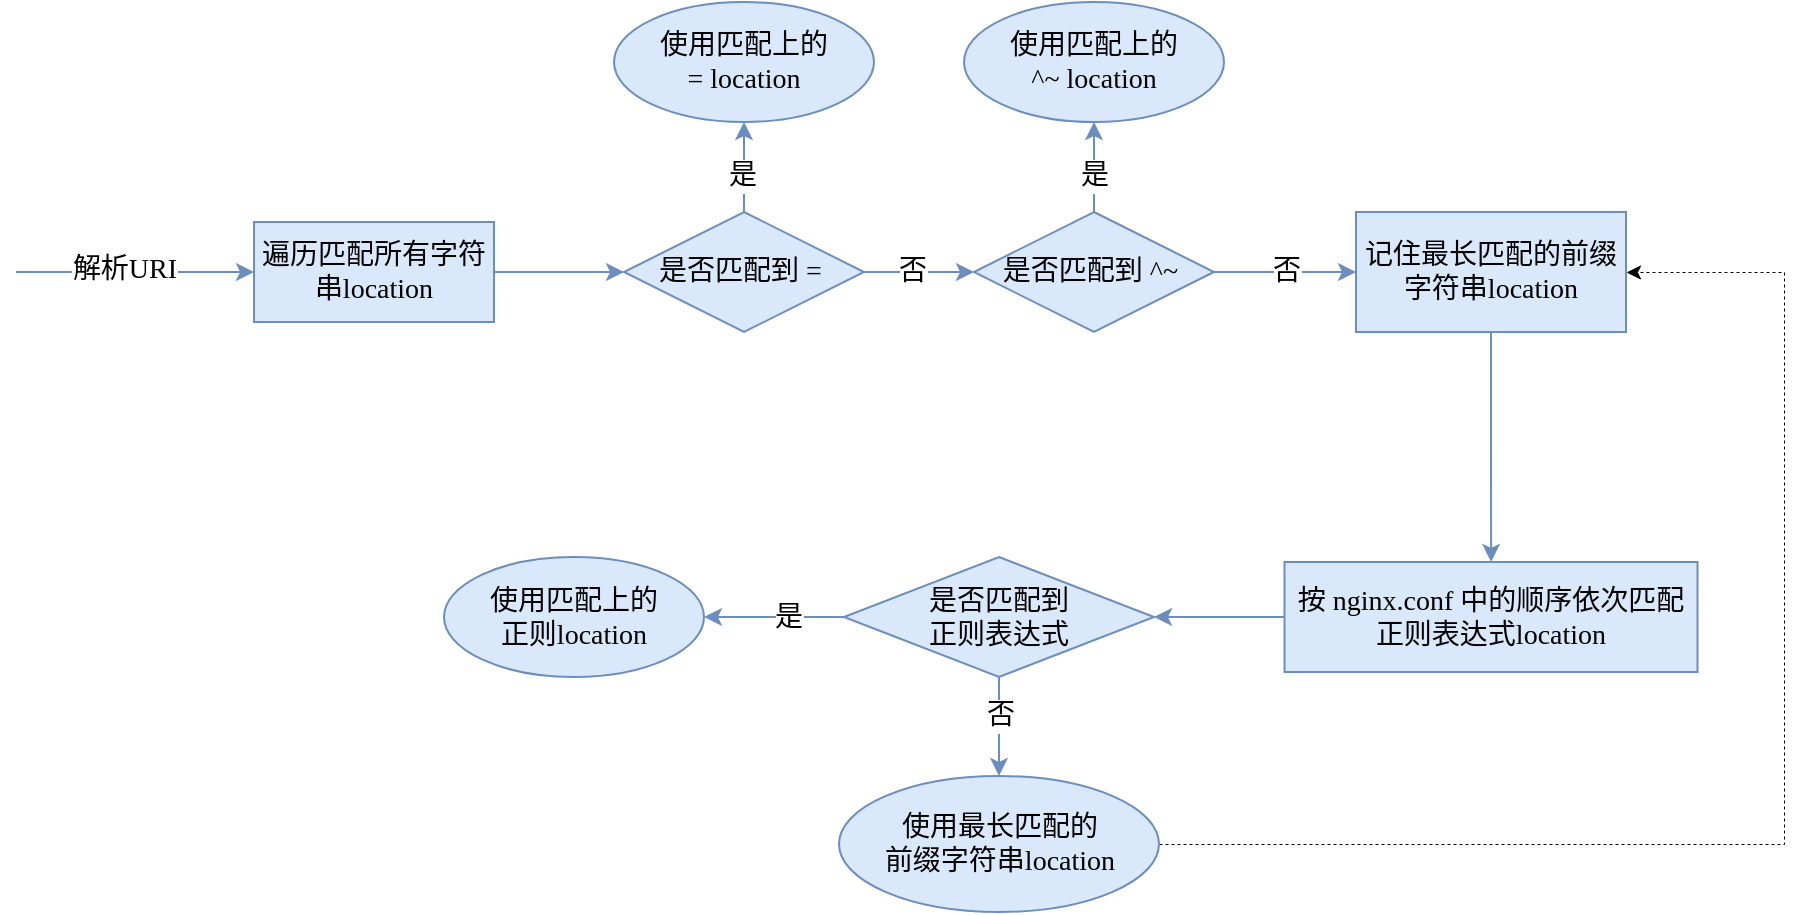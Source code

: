 <mxfile version="20.3.0" type="device"><diagram id="WkB6I1D7UJJYTXxUTkIy" name="第 1 页"><mxGraphModel dx="1185" dy="721" grid="1" gridSize="10" guides="1" tooltips="1" connect="1" arrows="1" fold="1" page="1" pageScale="1" pageWidth="1169" pageHeight="1654" math="0" shadow="0"><root><mxCell id="0"/><mxCell id="1" parent="0"/><mxCell id="6jn9aMf5HycD4gKCt3qd-3" value="" style="edgeStyle=orthogonalEdgeStyle;rounded=0;orthogonalLoop=1;jettySize=auto;html=1;fontFamily=Noto Serif SC;fontSource=https%3A%2F%2Ffonts.googleapis.com%2Fcss%3Ffamily%3DNoto%2BSerif%2BSC;fillColor=#dae8fc;strokeColor=#6c8ebf;" edge="1" parent="1" source="6jn9aMf5HycD4gKCt3qd-1" target="6jn9aMf5HycD4gKCt3qd-2"><mxGeometry relative="1" as="geometry"/></mxCell><mxCell id="6jn9aMf5HycD4gKCt3qd-1" value="&lt;font style=&quot;font-size: 14px;&quot; data-font-src=&quot;https://fonts.googleapis.com/css?family=Noto+Serif+SC&quot;&gt;遍历匹配所有字符串location&lt;/font&gt;" style="whiteSpace=wrap;html=1;fontFamily=Noto Serif SC;fontSource=https%3A%2F%2Ffonts.googleapis.com%2Fcss%3Ffamily%3DNoto%2BSerif%2BSC;fillColor=#dae8fc;strokeColor=#6c8ebf;" vertex="1" parent="1"><mxGeometry x="205" y="233" width="120" height="50" as="geometry"/></mxCell><mxCell id="6jn9aMf5HycD4gKCt3qd-6" value="" style="edgeStyle=orthogonalEdgeStyle;rounded=0;orthogonalLoop=1;jettySize=auto;html=1;fontFamily=Noto Serif SC;fontSource=https%3A%2F%2Ffonts.googleapis.com%2Fcss%3Ffamily%3DNoto%2BSerif%2BSC;fillColor=#dae8fc;strokeColor=#6c8ebf;" edge="1" parent="1" source="6jn9aMf5HycD4gKCt3qd-2" target="6jn9aMf5HycD4gKCt3qd-5"><mxGeometry relative="1" as="geometry"/></mxCell><mxCell id="6jn9aMf5HycD4gKCt3qd-38" value="是" style="edgeLabel;html=1;align=center;verticalAlign=middle;resizable=0;points=[];fontSize=14;fontFamily=Noto Serif SC;" vertex="1" connectable="0" parent="6jn9aMf5HycD4gKCt3qd-6"><mxGeometry x="-0.2" y="1" relative="1" as="geometry"><mxPoint as="offset"/></mxGeometry></mxCell><mxCell id="6jn9aMf5HycD4gKCt3qd-9" value="" style="edgeStyle=orthogonalEdgeStyle;rounded=0;orthogonalLoop=1;jettySize=auto;html=1;fontFamily=Noto Serif SC;fontSource=https%3A%2F%2Ffonts.googleapis.com%2Fcss%3Ffamily%3DNoto%2BSerif%2BSC;fillColor=#dae8fc;strokeColor=#6c8ebf;" edge="1" parent="1" source="6jn9aMf5HycD4gKCt3qd-2" target="6jn9aMf5HycD4gKCt3qd-8"><mxGeometry relative="1" as="geometry"/></mxCell><mxCell id="6jn9aMf5HycD4gKCt3qd-39" value="否" style="edgeLabel;html=1;align=center;verticalAlign=middle;resizable=0;points=[];fontSize=14;fontFamily=Noto Serif SC;" vertex="1" connectable="0" parent="6jn9aMf5HycD4gKCt3qd-9"><mxGeometry x="-0.121" relative="1" as="geometry"><mxPoint as="offset"/></mxGeometry></mxCell><mxCell id="6jn9aMf5HycD4gKCt3qd-2" value="&lt;font style=&quot;font-size: 14px;&quot; data-font-src=&quot;https://fonts.googleapis.com/css?family=Noto+Serif+SC&quot;&gt;是否匹配到 =&amp;nbsp;&lt;/font&gt;" style="rhombus;whiteSpace=wrap;html=1;fontFamily=Noto Serif SC;fontSource=https%3A%2F%2Ffonts.googleapis.com%2Fcss%3Ffamily%3DNoto%2BSerif%2BSC;fillColor=#dae8fc;strokeColor=#6c8ebf;" vertex="1" parent="1"><mxGeometry x="390" y="228" width="120" height="60" as="geometry"/></mxCell><mxCell id="6jn9aMf5HycD4gKCt3qd-5" value="&lt;font style=&quot;font-size: 14px;&quot; data-font-src=&quot;https://fonts.googleapis.com/css?family=Noto+Serif+SC&quot;&gt;使用匹配上的&lt;br&gt;= location&lt;/font&gt;" style="ellipse;whiteSpace=wrap;html=1;fontFamily=Noto Serif SC;fontSource=https%3A%2F%2Ffonts.googleapis.com%2Fcss%3Ffamily%3DNoto%2BSerif%2BSC;fillColor=#dae8fc;strokeColor=#6c8ebf;" vertex="1" parent="1"><mxGeometry x="385" y="123" width="130" height="60" as="geometry"/></mxCell><mxCell id="6jn9aMf5HycD4gKCt3qd-11" value="" style="edgeStyle=orthogonalEdgeStyle;rounded=0;orthogonalLoop=1;jettySize=auto;html=1;fontFamily=Noto Serif SC;fontSource=https%3A%2F%2Ffonts.googleapis.com%2Fcss%3Ffamily%3DNoto%2BSerif%2BSC;fillColor=#dae8fc;strokeColor=#6c8ebf;" edge="1" parent="1" source="6jn9aMf5HycD4gKCt3qd-8" target="6jn9aMf5HycD4gKCt3qd-10"><mxGeometry relative="1" as="geometry"/></mxCell><mxCell id="6jn9aMf5HycD4gKCt3qd-40" value="是" style="edgeLabel;html=1;align=center;verticalAlign=middle;resizable=0;points=[];fontSize=14;fontFamily=Noto Serif SC;" vertex="1" connectable="0" parent="6jn9aMf5HycD4gKCt3qd-11"><mxGeometry x="-0.188" relative="1" as="geometry"><mxPoint as="offset"/></mxGeometry></mxCell><mxCell id="6jn9aMf5HycD4gKCt3qd-13" value="" style="edgeStyle=orthogonalEdgeStyle;rounded=0;orthogonalLoop=1;jettySize=auto;html=1;fontFamily=Noto Serif SC;fontSource=https%3A%2F%2Ffonts.googleapis.com%2Fcss%3Ffamily%3DNoto%2BSerif%2BSC;fillColor=#dae8fc;strokeColor=#6c8ebf;" edge="1" parent="1" source="6jn9aMf5HycD4gKCt3qd-8" target="6jn9aMf5HycD4gKCt3qd-12"><mxGeometry relative="1" as="geometry"/></mxCell><mxCell id="6jn9aMf5HycD4gKCt3qd-41" value="否" style="edgeLabel;html=1;align=center;verticalAlign=middle;resizable=0;points=[];fontSize=14;fontFamily=Noto Serif SC;" vertex="1" connectable="0" parent="6jn9aMf5HycD4gKCt3qd-13"><mxGeometry x="-0.139" y="-1" relative="1" as="geometry"><mxPoint x="5" y="-1" as="offset"/></mxGeometry></mxCell><mxCell id="6jn9aMf5HycD4gKCt3qd-8" value="&lt;font style=&quot;font-size: 14px;&quot; data-font-src=&quot;https://fonts.googleapis.com/css?family=Noto+Serif+SC&quot;&gt;是否匹配到 ^~&amp;nbsp;&lt;/font&gt;" style="rhombus;whiteSpace=wrap;html=1;fontFamily=Noto Serif SC;fontSource=https%3A%2F%2Ffonts.googleapis.com%2Fcss%3Ffamily%3DNoto%2BSerif%2BSC;fillColor=#dae8fc;strokeColor=#6c8ebf;" vertex="1" parent="1"><mxGeometry x="565" y="228" width="120" height="60" as="geometry"/></mxCell><mxCell id="6jn9aMf5HycD4gKCt3qd-10" value="&lt;font style=&quot;font-size: 14px;&quot; data-font-src=&quot;https://fonts.googleapis.com/css?family=Noto+Serif+SC&quot;&gt;使用匹配上的&lt;br&gt;^~ location&lt;/font&gt;" style="ellipse;whiteSpace=wrap;html=1;fontFamily=Noto Serif SC;fontSource=https%3A%2F%2Ffonts.googleapis.com%2Fcss%3Ffamily%3DNoto%2BSerif%2BSC;fillColor=#dae8fc;strokeColor=#6c8ebf;" vertex="1" parent="1"><mxGeometry x="560" y="123" width="130" height="60" as="geometry"/></mxCell><mxCell id="6jn9aMf5HycD4gKCt3qd-15" value="" style="edgeStyle=orthogonalEdgeStyle;rounded=0;orthogonalLoop=1;jettySize=auto;html=1;fontFamily=Noto Serif SC;fontSource=https%3A%2F%2Ffonts.googleapis.com%2Fcss%3Ffamily%3DNoto%2BSerif%2BSC;fillColor=#dae8fc;strokeColor=#6c8ebf;" edge="1" parent="1" source="6jn9aMf5HycD4gKCt3qd-12" target="6jn9aMf5HycD4gKCt3qd-14"><mxGeometry relative="1" as="geometry"/></mxCell><mxCell id="6jn9aMf5HycD4gKCt3qd-12" value="&lt;font style=&quot;font-size: 14px;&quot; data-font-src=&quot;https://fonts.googleapis.com/css?family=Noto+Serif+SC&quot;&gt;记住最长匹配的前缀字符串location&lt;/font&gt;" style="whiteSpace=wrap;html=1;fontFamily=Noto Serif SC;fontSource=https%3A%2F%2Ffonts.googleapis.com%2Fcss%3Ffamily%3DNoto%2BSerif%2BSC;fillColor=#dae8fc;strokeColor=#6c8ebf;" vertex="1" parent="1"><mxGeometry x="756" y="228" width="135" height="60" as="geometry"/></mxCell><mxCell id="6jn9aMf5HycD4gKCt3qd-17" value="" style="edgeStyle=orthogonalEdgeStyle;rounded=0;orthogonalLoop=1;jettySize=auto;html=1;fontFamily=Noto Serif SC;fontSource=https%3A%2F%2Ffonts.googleapis.com%2Fcss%3Ffamily%3DNoto%2BSerif%2BSC;fillColor=#dae8fc;strokeColor=#6c8ebf;" edge="1" parent="1" source="6jn9aMf5HycD4gKCt3qd-14" target="6jn9aMf5HycD4gKCt3qd-16"><mxGeometry relative="1" as="geometry"/></mxCell><mxCell id="6jn9aMf5HycD4gKCt3qd-14" value="&lt;font data-font-src=&quot;https://fonts.googleapis.com/css?family=Noto+Serif+SC&quot; style=&quot;font-size: 14px;&quot;&gt;按 nginx.conf 中的顺序依次匹配正则表达式location&lt;/font&gt;" style="whiteSpace=wrap;html=1;fontFamily=Noto Serif SC;fontSource=https%3A%2F%2Ffonts.googleapis.com%2Fcss%3Ffamily%3DNoto%2BSerif%2BSC;fillColor=#dae8fc;strokeColor=#6c8ebf;" vertex="1" parent="1"><mxGeometry x="720.25" y="403" width="206.5" height="55" as="geometry"/></mxCell><mxCell id="6jn9aMf5HycD4gKCt3qd-20" value="" style="edgeStyle=orthogonalEdgeStyle;rounded=0;orthogonalLoop=1;jettySize=auto;html=1;fontFamily=Noto Serif SC;fontSource=https%3A%2F%2Ffonts.googleapis.com%2Fcss%3Ffamily%3DNoto%2BSerif%2BSC;fillColor=#dae8fc;strokeColor=#6c8ebf;" edge="1" parent="1" source="6jn9aMf5HycD4gKCt3qd-16" target="6jn9aMf5HycD4gKCt3qd-19"><mxGeometry relative="1" as="geometry"/></mxCell><mxCell id="6jn9aMf5HycD4gKCt3qd-37" value="是" style="edgeLabel;html=1;align=center;verticalAlign=middle;resizable=0;points=[];fontSize=14;fontFamily=Noto Serif SC;" vertex="1" connectable="0" parent="6jn9aMf5HycD4gKCt3qd-20"><mxGeometry x="-0.183" relative="1" as="geometry"><mxPoint as="offset"/></mxGeometry></mxCell><mxCell id="6jn9aMf5HycD4gKCt3qd-22" value="" style="edgeStyle=orthogonalEdgeStyle;rounded=0;orthogonalLoop=1;jettySize=auto;html=1;fontFamily=Noto Serif SC;fontSource=https%3A%2F%2Ffonts.googleapis.com%2Fcss%3Ffamily%3DNoto%2BSerif%2BSC;fillColor=#dae8fc;strokeColor=#6c8ebf;" edge="1" parent="1" source="6jn9aMf5HycD4gKCt3qd-16" target="6jn9aMf5HycD4gKCt3qd-21"><mxGeometry relative="1" as="geometry"/></mxCell><mxCell id="6jn9aMf5HycD4gKCt3qd-36" value="否" style="edgeLabel;html=1;align=center;verticalAlign=middle;resizable=0;points=[];fontSize=14;fontFamily=Noto Serif SC;" vertex="1" connectable="0" parent="6jn9aMf5HycD4gKCt3qd-22"><mxGeometry x="-0.214" y="1" relative="1" as="geometry"><mxPoint x="-1" as="offset"/></mxGeometry></mxCell><mxCell id="6jn9aMf5HycD4gKCt3qd-16" value="&lt;font data-font-src=&quot;https://fonts.googleapis.com/css?family=Noto+Serif+SC&quot; style=&quot;font-size: 14px;&quot;&gt;是否匹配到&lt;br&gt;正则表达式&lt;/font&gt;" style="rhombus;whiteSpace=wrap;html=1;fontFamily=Noto Serif SC;fontSource=https%3A%2F%2Ffonts.googleapis.com%2Fcss%3Ffamily%3DNoto%2BSerif%2BSC;fillColor=#dae8fc;strokeColor=#6c8ebf;" vertex="1" parent="1"><mxGeometry x="500" y="400.5" width="155" height="60" as="geometry"/></mxCell><mxCell id="6jn9aMf5HycD4gKCt3qd-19" value="&lt;font data-font-src=&quot;https://fonts.googleapis.com/css?family=Noto+Serif+SC&quot; style=&quot;font-size: 14px;&quot;&gt;使用匹配上的&lt;br&gt;正则location&lt;/font&gt;" style="ellipse;whiteSpace=wrap;html=1;fontFamily=Noto Serif SC;fontSource=https%3A%2F%2Ffonts.googleapis.com%2Fcss%3Ffamily%3DNoto%2BSerif%2BSC;fillColor=#dae8fc;strokeColor=#6c8ebf;" vertex="1" parent="1"><mxGeometry x="300" y="400.5" width="130" height="60" as="geometry"/></mxCell><mxCell id="6jn9aMf5HycD4gKCt3qd-43" style="edgeStyle=orthogonalEdgeStyle;rounded=0;orthogonalLoop=1;jettySize=auto;html=1;entryX=1;entryY=0.5;entryDx=0;entryDy=0;fontFamily=Noto Serif SC;fontSource=https%3A%2F%2Ffonts.googleapis.com%2Fcss%3Ffamily%3DNoto%2BSerif%2BSC;fontSize=14;jumpStyle=arc;dashed=1;strokeWidth=0.5;" edge="1" parent="1" source="6jn9aMf5HycD4gKCt3qd-21" target="6jn9aMf5HycD4gKCt3qd-12"><mxGeometry relative="1" as="geometry"><Array as="points"><mxPoint x="970" y="544"/><mxPoint x="970" y="258"/></Array></mxGeometry></mxCell><mxCell id="6jn9aMf5HycD4gKCt3qd-21" value="&lt;font style=&quot;font-size: 14px;&quot; data-font-src=&quot;https://fonts.googleapis.com/css?family=Noto+Serif+SC&quot;&gt;使用最长匹配的&lt;br&gt;前缀字符串location&lt;/font&gt;" style="ellipse;whiteSpace=wrap;html=1;fontFamily=Noto Serif SC;fontSource=https%3A%2F%2Ffonts.googleapis.com%2Fcss%3Ffamily%3DNoto%2BSerif%2BSC;fillColor=#dae8fc;strokeColor=#6c8ebf;" vertex="1" parent="1"><mxGeometry x="497.5" y="510" width="160" height="68" as="geometry"/></mxCell><mxCell id="6jn9aMf5HycD4gKCt3qd-23" value="" style="endArrow=classic;html=1;rounded=0;fontFamily=Noto Serif SC;fontSource=https%3A%2F%2Ffonts.googleapis.com%2Fcss%3Ffamily%3DNoto%2BSerif%2BSC;fontSize=14;entryX=0;entryY=0.5;entryDx=0;entryDy=0;fillColor=#dae8fc;strokeColor=#6c8ebf;" edge="1" parent="1" target="6jn9aMf5HycD4gKCt3qd-1"><mxGeometry width="50" height="50" relative="1" as="geometry"><mxPoint x="86" y="258" as="sourcePoint"/><mxPoint x="255" y="123" as="targetPoint"/></mxGeometry></mxCell><mxCell id="6jn9aMf5HycD4gKCt3qd-42" value="解析URI" style="edgeLabel;html=1;align=center;verticalAlign=middle;resizable=0;points=[];fontSize=14;fontFamily=Noto Serif SC;" vertex="1" connectable="0" parent="6jn9aMf5HycD4gKCt3qd-23"><mxGeometry x="-0.165" y="1" relative="1" as="geometry"><mxPoint x="4" as="offset"/></mxGeometry></mxCell></root></mxGraphModel></diagram></mxfile>